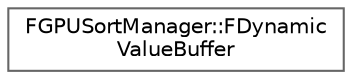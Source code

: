 digraph "Graphical Class Hierarchy"
{
 // INTERACTIVE_SVG=YES
 // LATEX_PDF_SIZE
  bgcolor="transparent";
  edge [fontname=Helvetica,fontsize=10,labelfontname=Helvetica,labelfontsize=10];
  node [fontname=Helvetica,fontsize=10,shape=box,height=0.2,width=0.4];
  rankdir="LR";
  Node0 [id="Node000000",label="FGPUSortManager::FDynamic\lValueBuffer",height=0.2,width=0.4,color="grey40", fillcolor="white", style="filled",URL="$dd/d9e/structFGPUSortManager_1_1FDynamicValueBuffer.html",tooltip="Encapsulates the idea of a growable FValueBuffer, that dynamically change in size depending on requir..."];
}
